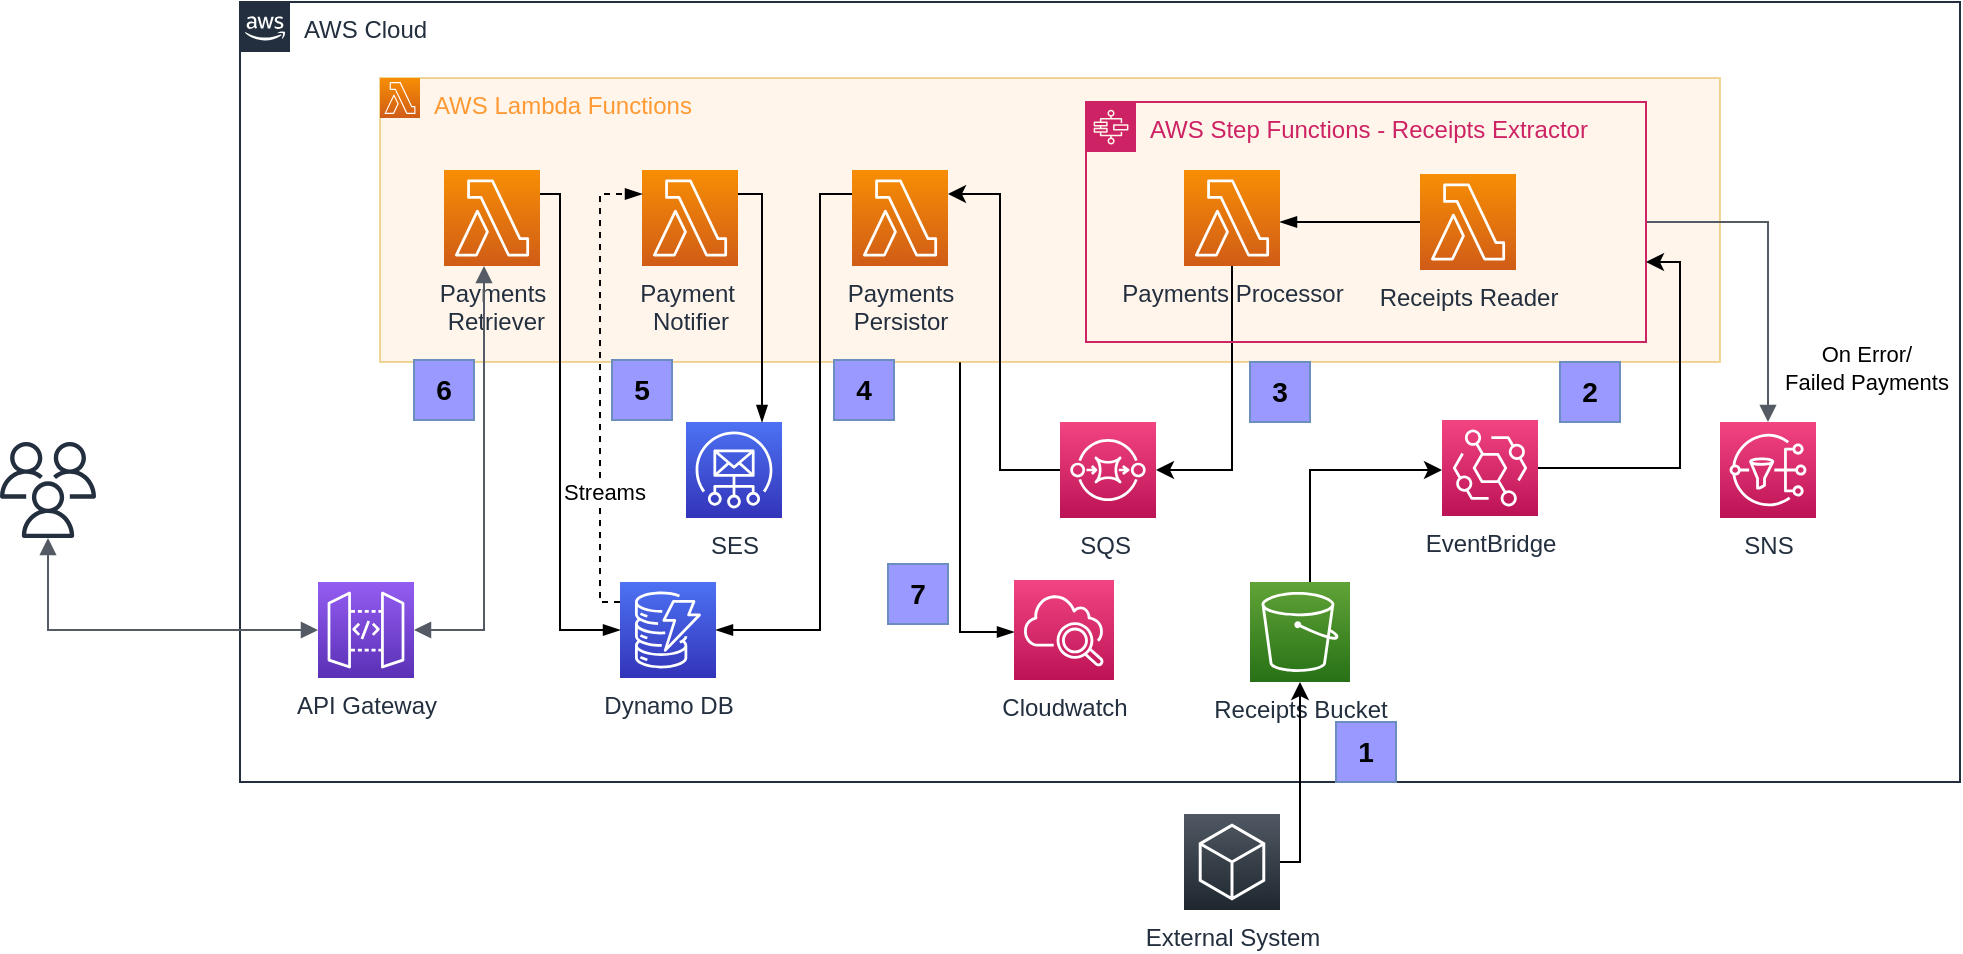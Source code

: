 <mxfile version="14.1.8" type="device"><diagram id="6DqeY5TPsq5PFBeJ8HXZ" name="Page-1"><mxGraphModel dx="1422" dy="712" grid="1" gridSize="10" guides="1" tooltips="1" connect="1" arrows="1" fold="1" page="1" pageScale="1" pageWidth="1400" pageHeight="850" math="0" shadow="0"><root><mxCell id="0"/><mxCell id="1" parent="0"/><mxCell id="E4BREHA046lYBdv64nht-1" value="AWS Cloud" style="points=[[0,0],[0.25,0],[0.5,0],[0.75,0],[1,0],[1,0.25],[1,0.5],[1,0.75],[1,1],[0.75,1],[0.5,1],[0.25,1],[0,1],[0,0.75],[0,0.5],[0,0.25]];outlineConnect=0;gradientColor=none;html=1;whiteSpace=wrap;fontSize=12;fontStyle=0;shape=mxgraph.aws4.group;grIcon=mxgraph.aws4.group_aws_cloud_alt;strokeColor=#232F3E;fillColor=none;verticalAlign=top;align=left;spacingLeft=30;fontColor=#232F3E;dashed=0;" parent="1" vertex="1"><mxGeometry x="180" y="270" width="860" height="390" as="geometry"/></mxCell><mxCell id="E4BREHA046lYBdv64nht-2" value="Receipts Bucket" style="outlineConnect=0;fontColor=#232F3E;gradientColor=#60A337;gradientDirection=north;fillColor=#277116;strokeColor=#ffffff;dashed=0;verticalLabelPosition=bottom;verticalAlign=top;align=center;html=1;fontSize=12;fontStyle=0;aspect=fixed;shape=mxgraph.aws4.resourceIcon;resIcon=mxgraph.aws4.s3;" parent="1" vertex="1"><mxGeometry x="685" y="560" width="50" height="50" as="geometry"/></mxCell><mxCell id="E4BREHA046lYBdv64nht-4" value="API Gateway" style="outlineConnect=0;fontColor=#232F3E;gradientColor=#945DF2;gradientDirection=north;fillColor=#5A30B5;strokeColor=#ffffff;dashed=0;verticalLabelPosition=bottom;verticalAlign=top;align=center;html=1;fontSize=12;fontStyle=0;aspect=fixed;shape=mxgraph.aws4.resourceIcon;resIcon=mxgraph.aws4.api_gateway;" parent="1" vertex="1"><mxGeometry x="219" y="560" width="48" height="48" as="geometry"/></mxCell><mxCell id="E4BREHA046lYBdv64nht-6" value="SNS" style="outlineConnect=0;fontColor=#232F3E;gradientColor=#F34482;gradientDirection=north;fillColor=#BC1356;strokeColor=#ffffff;dashed=0;verticalLabelPosition=bottom;verticalAlign=top;align=center;html=1;fontSize=12;fontStyle=0;aspect=fixed;shape=mxgraph.aws4.resourceIcon;resIcon=mxgraph.aws4.sns;" parent="1" vertex="1"><mxGeometry x="920" y="480" width="48" height="48" as="geometry"/></mxCell><mxCell id="E4BREHA046lYBdv64nht-8" value="SES" style="outlineConnect=0;fontColor=#232F3E;gradientColor=#4D72F3;gradientDirection=north;fillColor=#3334B9;strokeColor=#ffffff;dashed=0;verticalLabelPosition=bottom;verticalAlign=top;align=center;html=1;fontSize=12;fontStyle=0;aspect=fixed;shape=mxgraph.aws4.resourceIcon;resIcon=mxgraph.aws4.simple_email_service;" parent="1" vertex="1"><mxGeometry x="403" y="480" width="48" height="48" as="geometry"/></mxCell><mxCell id="E4BREHA046lYBdv64nht-9" value="Dynamo DB" style="outlineConnect=0;fontColor=#232F3E;gradientColor=#4D72F3;gradientDirection=north;fillColor=#3334B9;strokeColor=#ffffff;dashed=0;verticalLabelPosition=bottom;verticalAlign=top;align=center;html=1;fontSize=12;fontStyle=0;aspect=fixed;shape=mxgraph.aws4.resourceIcon;resIcon=mxgraph.aws4.dynamodb;" parent="1" vertex="1"><mxGeometry x="370" y="560" width="48" height="48" as="geometry"/></mxCell><mxCell id="E4BREHA046lYBdv64nht-10" value="" style="outlineConnect=0;fontColor=#232F3E;gradientColor=none;fillColor=#232F3E;strokeColor=none;dashed=0;verticalLabelPosition=bottom;verticalAlign=top;align=center;html=1;fontSize=12;fontStyle=0;aspect=fixed;pointerEvents=1;shape=mxgraph.aws4.users;" parent="1" vertex="1"><mxGeometry x="60" y="490" width="48" height="48" as="geometry"/></mxCell><mxCell id="E4BREHA046lYBdv64nht-11" value="" style="edgeStyle=orthogonalEdgeStyle;html=1;endArrow=block;elbow=vertical;startArrow=block;startFill=1;endFill=1;strokeColor=#545B64;rounded=0;" parent="1" source="E4BREHA046lYBdv64nht-10" target="E4BREHA046lYBdv64nht-4" edge="1"><mxGeometry width="100" relative="1" as="geometry"><mxPoint x="130" y="714.5" as="sourcePoint"/><mxPoint x="230" y="714.5" as="targetPoint"/><Array as="points"><mxPoint x="84" y="584"/></Array></mxGeometry></mxCell><mxCell id="E4BREHA046lYBdv64nht-69" style="edgeStyle=orthogonalEdgeStyle;rounded=0;orthogonalLoop=1;jettySize=auto;html=1;startArrow=none;startFill=0;endArrow=blockThin;endFill=1;" parent="1" source="E4BREHA046lYBdv64nht-12" target="E4BREHA046lYBdv64nht-54" edge="1"><mxGeometry relative="1" as="geometry"><Array as="points"><mxPoint x="540" y="585"/></Array></mxGeometry></mxCell><mxCell id="E4BREHA046lYBdv64nht-12" value="AWS Lambda Functions" style="dashed=0;verticalAlign=top;fontStyle=0;strokeColor=#d79b00;fillColor=#ffe6cc;opacity=40;align=left;spacingLeft=25;fontColor=#FF9933;" parent="1" vertex="1"><mxGeometry x="250" y="308" width="670" height="142" as="geometry"/></mxCell><mxCell id="E4BREHA046lYBdv64nht-72" style="edgeStyle=orthogonalEdgeStyle;rounded=0;orthogonalLoop=1;jettySize=auto;html=1;startArrow=none;startFill=0;endArrow=blockThin;endFill=1;" parent="1" source="E4BREHA046lYBdv64nht-5" target="E4BREHA046lYBdv64nht-9" edge="1"><mxGeometry relative="1" as="geometry"><Array as="points"><mxPoint x="340" y="366"/><mxPoint x="340" y="584"/></Array></mxGeometry></mxCell><mxCell id="E4BREHA046lYBdv64nht-5" value="Payments&lt;br&gt;&amp;nbsp;Retriever" style="outlineConnect=0;fontColor=#232F3E;gradientColor=#F78E04;gradientDirection=north;fillColor=#D05C17;strokeColor=#ffffff;dashed=0;verticalLabelPosition=bottom;verticalAlign=top;align=center;html=1;fontSize=12;fontStyle=0;aspect=fixed;shape=mxgraph.aws4.resourceIcon;resIcon=mxgraph.aws4.lambda;" parent="1" vertex="1"><mxGeometry x="282" y="354" width="48" height="48" as="geometry"/></mxCell><mxCell id="E4BREHA046lYBdv64nht-24" value="" style="edgeStyle=orthogonalEdgeStyle;rounded=0;orthogonalLoop=1;jettySize=auto;html=1;" parent="1" source="E4BREHA046lYBdv64nht-25" target="E4BREHA046lYBdv64nht-2" edge="1"><mxGeometry x="-0.22" y="-30" relative="1" as="geometry"><mxPoint x="670" y="470" as="sourcePoint"/><mxPoint as="offset"/><Array as="points"><mxPoint x="710" y="700"/></Array></mxGeometry></mxCell><mxCell id="E4BREHA046lYBdv64nht-25" value="External System" style="gradientDirection=north;outlineConnect=0;fontColor=#232F3E;gradientColor=#505863;fillColor=#1E262E;strokeColor=#ffffff;dashed=0;verticalLabelPosition=bottom;verticalAlign=top;align=center;html=1;fontSize=12;fontStyle=0;aspect=fixed;shape=mxgraph.aws4.resourceIcon;resIcon=mxgraph.aws4.general;" parent="1" vertex="1"><mxGeometry x="652" y="676" width="48" height="48" as="geometry"/></mxCell><mxCell id="E4BREHA046lYBdv64nht-38" style="edgeStyle=orthogonalEdgeStyle;rounded=0;orthogonalLoop=1;jettySize=auto;html=1;" parent="1" source="L0qOpD3qAITRIDC-8Vrs-8" target="E4BREHA046lYBdv64nht-33" edge="1"><mxGeometry relative="1" as="geometry"><Array as="points"><mxPoint x="676" y="504"/></Array></mxGeometry></mxCell><mxCell id="E4BREHA046lYBdv64nht-31" value="" style="edgeStyle=orthogonalEdgeStyle;html=1;endArrow=block;elbow=vertical;startArrow=block;startFill=1;endFill=1;strokeColor=#545B64;rounded=0;" parent="1" source="E4BREHA046lYBdv64nht-4" target="E4BREHA046lYBdv64nht-5" edge="1"><mxGeometry width="100" relative="1" as="geometry"><mxPoint x="290" y="810" as="sourcePoint"/><mxPoint x="390" y="720" as="targetPoint"/><Array as="points"><mxPoint x="302" y="584"/></Array></mxGeometry></mxCell><mxCell id="E4BREHA046lYBdv64nht-44" style="edgeStyle=orthogonalEdgeStyle;rounded=0;orthogonalLoop=1;jettySize=auto;html=1;" parent="1" source="E4BREHA046lYBdv64nht-33" target="E4BREHA046lYBdv64nht-39" edge="1"><mxGeometry relative="1" as="geometry"><Array as="points"><mxPoint x="560" y="366"/></Array></mxGeometry></mxCell><mxCell id="E4BREHA046lYBdv64nht-33" value="SQS&amp;nbsp;" style="outlineConnect=0;fontColor=#232F3E;gradientColor=#F34482;gradientDirection=north;fillColor=#BC1356;strokeColor=#ffffff;dashed=0;verticalLabelPosition=bottom;verticalAlign=top;align=center;html=1;fontSize=12;fontStyle=0;aspect=fixed;shape=mxgraph.aws4.resourceIcon;resIcon=mxgraph.aws4.sqs;" parent="1" vertex="1"><mxGeometry x="590" y="480" width="48" height="48" as="geometry"/></mxCell><mxCell id="E4BREHA046lYBdv64nht-71" style="edgeStyle=orthogonalEdgeStyle;rounded=0;orthogonalLoop=1;jettySize=auto;html=1;startArrow=none;startFill=0;endArrow=blockThin;endFill=1;" parent="1" source="E4BREHA046lYBdv64nht-39" target="E4BREHA046lYBdv64nht-9" edge="1"><mxGeometry relative="1" as="geometry"><Array as="points"><mxPoint x="470" y="366"/><mxPoint x="470" y="584"/></Array></mxGeometry></mxCell><mxCell id="E4BREHA046lYBdv64nht-39" value="Payments&lt;br&gt;Persistor" style="outlineConnect=0;fontColor=#232F3E;gradientColor=#F78E04;gradientDirection=north;fillColor=#D05C17;strokeColor=#ffffff;dashed=0;verticalLabelPosition=bottom;verticalAlign=top;align=center;html=1;fontSize=12;fontStyle=0;aspect=fixed;shape=mxgraph.aws4.resourceIcon;resIcon=mxgraph.aws4.lambda;" parent="1" vertex="1"><mxGeometry x="486" y="354" width="48" height="48" as="geometry"/></mxCell><mxCell id="E4BREHA046lYBdv64nht-47" value="" style="edgeStyle=orthogonalEdgeStyle;html=1;endArrow=block;elbow=vertical;startArrow=none;endFill=1;strokeColor=#545B64;rounded=0;" parent="1" source="L0qOpD3qAITRIDC-8Vrs-1" target="E4BREHA046lYBdv64nht-6" edge="1"><mxGeometry width="100" relative="1" as="geometry"><mxPoint x="344" y="410" as="sourcePoint"/><mxPoint x="434" y="400" as="targetPoint"/><Array as="points"><mxPoint x="944" y="380"/></Array></mxGeometry></mxCell><mxCell id="L0qOpD3qAITRIDC-8Vrs-11" value="&lt;font color=&quot;#000000&quot;&gt;On Error/ &lt;br&gt;Failed Payments&lt;/font&gt;" style="edgeLabel;html=1;align=center;verticalAlign=middle;resizable=0;points=[];fontColor=#FF9933;" parent="E4BREHA046lYBdv64nht-47" vertex="1" connectable="0"><mxGeometry x="0.117" y="4" relative="1" as="geometry"><mxPoint x="45" y="44" as="offset"/></mxGeometry></mxCell><mxCell id="E4BREHA046lYBdv64nht-54" value="Cloudwatch" style="outlineConnect=0;fontColor=#232F3E;gradientColor=#F34482;gradientDirection=north;fillColor=#BC1356;strokeColor=#ffffff;dashed=0;verticalLabelPosition=bottom;verticalAlign=top;align=center;html=1;fontSize=12;fontStyle=0;aspect=fixed;shape=mxgraph.aws4.resourceIcon;resIcon=mxgraph.aws4.cloudwatch_2;" parent="1" vertex="1"><mxGeometry x="567" y="559" width="50" height="50" as="geometry"/></mxCell><mxCell id="E4BREHA046lYBdv64nht-70" style="edgeStyle=orthogonalEdgeStyle;rounded=0;orthogonalLoop=1;jettySize=auto;html=1;startArrow=none;startFill=0;endArrow=blockThin;endFill=1;" parent="1" source="E4BREHA046lYBdv64nht-50" target="E4BREHA046lYBdv64nht-8" edge="1"><mxGeometry relative="1" as="geometry"><Array as="points"><mxPoint x="441" y="366"/></Array></mxGeometry></mxCell><mxCell id="E4BREHA046lYBdv64nht-50" value="Payment&amp;nbsp;&lt;br&gt;Notifier" style="outlineConnect=0;fontColor=#232F3E;gradientColor=#F78E04;gradientDirection=north;fillColor=#D05C17;strokeColor=#ffffff;dashed=0;verticalLabelPosition=bottom;verticalAlign=top;align=center;html=1;fontSize=12;fontStyle=0;aspect=fixed;shape=mxgraph.aws4.resourceIcon;resIcon=mxgraph.aws4.lambda;" parent="1" vertex="1"><mxGeometry x="381" y="354" width="48" height="48" as="geometry"/></mxCell><mxCell id="E4BREHA046lYBdv64nht-64" value="" style="outlineConnect=0;fontColor=#232F3E;gradientColor=#F78E04;gradientDirection=north;fillColor=#D05C17;strokeColor=#ffffff;dashed=0;verticalLabelPosition=bottom;verticalAlign=top;align=center;html=1;fontSize=12;fontStyle=0;aspect=fixed;shape=mxgraph.aws4.resourceIcon;resIcon=mxgraph.aws4.lambda;" parent="1" vertex="1"><mxGeometry x="250" y="308" width="20" height="20" as="geometry"/></mxCell><mxCell id="E4BREHA046lYBdv64nht-67" style="edgeStyle=orthogonalEdgeStyle;rounded=0;orthogonalLoop=1;jettySize=auto;html=1;startArrow=none;startFill=0;endArrow=blockThin;endFill=1;dashed=1;" parent="1" source="E4BREHA046lYBdv64nht-9" target="E4BREHA046lYBdv64nht-50" edge="1"><mxGeometry relative="1" as="geometry"><Array as="points"><mxPoint x="360" y="570"/><mxPoint x="360" y="366"/></Array></mxGeometry></mxCell><mxCell id="E4BREHA046lYBdv64nht-68" value="Streams" style="edgeLabel;html=1;align=center;verticalAlign=middle;resizable=0;points=[];" parent="E4BREHA046lYBdv64nht-67" vertex="1" connectable="0"><mxGeometry x="-0.441" y="-2" relative="1" as="geometry"><mxPoint as="offset"/></mxGeometry></mxCell><mxCell id="E4BREHA046lYBdv64nht-73" value="&lt;h3&gt;&lt;b&gt;1&lt;/b&gt;&lt;/h3&gt;" style="whiteSpace=wrap;html=1;strokeColor=#6c8ebf;fillColor=#9999FF;" parent="1" vertex="1"><mxGeometry x="728" y="630" width="30" height="30" as="geometry"/></mxCell><mxCell id="E4BREHA046lYBdv64nht-74" value="&lt;h3&gt;&lt;b&gt;2&lt;/b&gt;&lt;/h3&gt;" style="whiteSpace=wrap;html=1;strokeColor=#6c8ebf;fillColor=#9999FF;" parent="1" vertex="1"><mxGeometry x="840" y="450" width="30" height="30" as="geometry"/></mxCell><mxCell id="E4BREHA046lYBdv64nht-75" value="&lt;h3&gt;&lt;b&gt;3&lt;/b&gt;&lt;/h3&gt;" style="whiteSpace=wrap;html=1;strokeColor=#6c8ebf;fillColor=#9999FF;" parent="1" vertex="1"><mxGeometry x="685" y="450" width="30" height="30" as="geometry"/></mxCell><mxCell id="E4BREHA046lYBdv64nht-76" value="&lt;h3&gt;&lt;b&gt;4&lt;/b&gt;&lt;/h3&gt;" style="whiteSpace=wrap;html=1;strokeColor=#6c8ebf;fillColor=#9999FF;" parent="1" vertex="1"><mxGeometry x="477" y="449" width="30" height="30" as="geometry"/></mxCell><mxCell id="E4BREHA046lYBdv64nht-79" value="&lt;h3&gt;&lt;b&gt;5&lt;/b&gt;&lt;/h3&gt;" style="whiteSpace=wrap;html=1;strokeColor=#6c8ebf;fillColor=#9999FF;" parent="1" vertex="1"><mxGeometry x="366" y="449" width="30" height="30" as="geometry"/></mxCell><mxCell id="E4BREHA046lYBdv64nht-80" value="&lt;h3&gt;&lt;b&gt;6&lt;/b&gt;&lt;/h3&gt;" style="whiteSpace=wrap;html=1;strokeColor=#6c8ebf;fillColor=#9999FF;" parent="1" vertex="1"><mxGeometry x="267" y="449" width="30" height="30" as="geometry"/></mxCell><mxCell id="E4BREHA046lYBdv64nht-81" value="&lt;h3&gt;7&lt;/h3&gt;" style="whiteSpace=wrap;html=1;strokeColor=#6c8ebf;fillColor=#9999FF;" parent="1" vertex="1"><mxGeometry x="504" y="551" width="30" height="30" as="geometry"/></mxCell><mxCell id="L0qOpD3qAITRIDC-8Vrs-1" value="AWS Step Functions - Receipts Extractor&amp;nbsp;" style="points=[[0,0],[0.25,0],[0.5,0],[0.75,0],[1,0],[1,0.25],[1,0.5],[1,0.75],[1,1],[0.75,1],[0.5,1],[0.25,1],[0,1],[0,0.75],[0,0.5],[0,0.25]];outlineConnect=0;gradientColor=none;html=1;whiteSpace=wrap;fontSize=12;fontStyle=0;shape=mxgraph.aws4.group;grIcon=mxgraph.aws4.group_aws_step_functions_workflow;strokeColor=#CD2264;fillColor=none;verticalAlign=top;align=left;spacingLeft=30;fontColor=#CD2264;dashed=0;" parent="1" vertex="1"><mxGeometry x="603" y="320" width="280" height="120" as="geometry"/></mxCell><mxCell id="L0qOpD3qAITRIDC-8Vrs-2" value="Receipts Reader" style="outlineConnect=0;fontColor=#232F3E;gradientColor=#F78E04;gradientDirection=north;fillColor=#D05C17;strokeColor=#ffffff;dashed=0;verticalLabelPosition=bottom;verticalAlign=top;align=center;html=1;fontSize=12;fontStyle=0;aspect=fixed;shape=mxgraph.aws4.resourceIcon;resIcon=mxgraph.aws4.lambda;direction=east;" parent="1" vertex="1"><mxGeometry x="770" y="356" width="48" height="48" as="geometry"/></mxCell><mxCell id="L0qOpD3qAITRIDC-8Vrs-7" style="edgeStyle=orthogonalEdgeStyle;rounded=0;orthogonalLoop=1;jettySize=auto;html=1;startArrow=none;startFill=0;endArrow=blockThin;endFill=1;" parent="1" source="L0qOpD3qAITRIDC-8Vrs-2" target="L0qOpD3qAITRIDC-8Vrs-8" edge="1"><mxGeometry relative="1" as="geometry"><Array as="points"><mxPoint x="774" y="380"/><mxPoint x="774" y="380"/></Array><mxPoint x="774" y="376" as="sourcePoint"/><mxPoint x="786" y="490" as="targetPoint"/></mxGeometry></mxCell><mxCell id="L0qOpD3qAITRIDC-8Vrs-8" value="Payments Processor" style="outlineConnect=0;fontColor=#232F3E;gradientColor=#F78E04;gradientDirection=north;fillColor=#D05C17;strokeColor=#ffffff;dashed=0;verticalLabelPosition=bottom;verticalAlign=top;align=center;html=1;fontSize=12;fontStyle=0;aspect=fixed;shape=mxgraph.aws4.resourceIcon;resIcon=mxgraph.aws4.lambda;direction=east;" parent="1" vertex="1"><mxGeometry x="652" y="354" width="48" height="48" as="geometry"/></mxCell><mxCell id="L0qOpD3qAITRIDC-8Vrs-12" style="edgeStyle=orthogonalEdgeStyle;rounded=0;orthogonalLoop=1;jettySize=auto;html=1;" parent="1" source="E4BREHA046lYBdv64nht-2" target="_CKa1tOFSNtCCiA9_4s3-1" edge="1"><mxGeometry relative="1" as="geometry"><Array as="points"><mxPoint x="715" y="504"/></Array><mxPoint x="884" y="376" as="sourcePoint"/><mxPoint x="740" y="504" as="targetPoint"/></mxGeometry></mxCell><mxCell id="_CKa1tOFSNtCCiA9_4s3-5" style="edgeStyle=orthogonalEdgeStyle;rounded=0;orthogonalLoop=1;jettySize=auto;html=1;" edge="1" parent="1" source="_CKa1tOFSNtCCiA9_4s3-1" target="L0qOpD3qAITRIDC-8Vrs-1"><mxGeometry relative="1" as="geometry"><Array as="points"><mxPoint x="900" y="503"/><mxPoint x="900" y="400"/></Array></mxGeometry></mxCell><mxCell id="_CKa1tOFSNtCCiA9_4s3-1" value="EventBridge" style="outlineConnect=0;fontColor=#232F3E;gradientColor=#F34482;gradientDirection=north;fillColor=#BC1356;strokeColor=#ffffff;dashed=0;verticalLabelPosition=bottom;verticalAlign=top;align=center;html=1;fontSize=12;fontStyle=0;shape=mxgraph.aws4.resourceIcon;resIcon=mxgraph.aws4.eventbridge;" vertex="1" parent="1"><mxGeometry x="781" y="479" width="48" height="48" as="geometry"/></mxCell></root></mxGraphModel></diagram></mxfile>